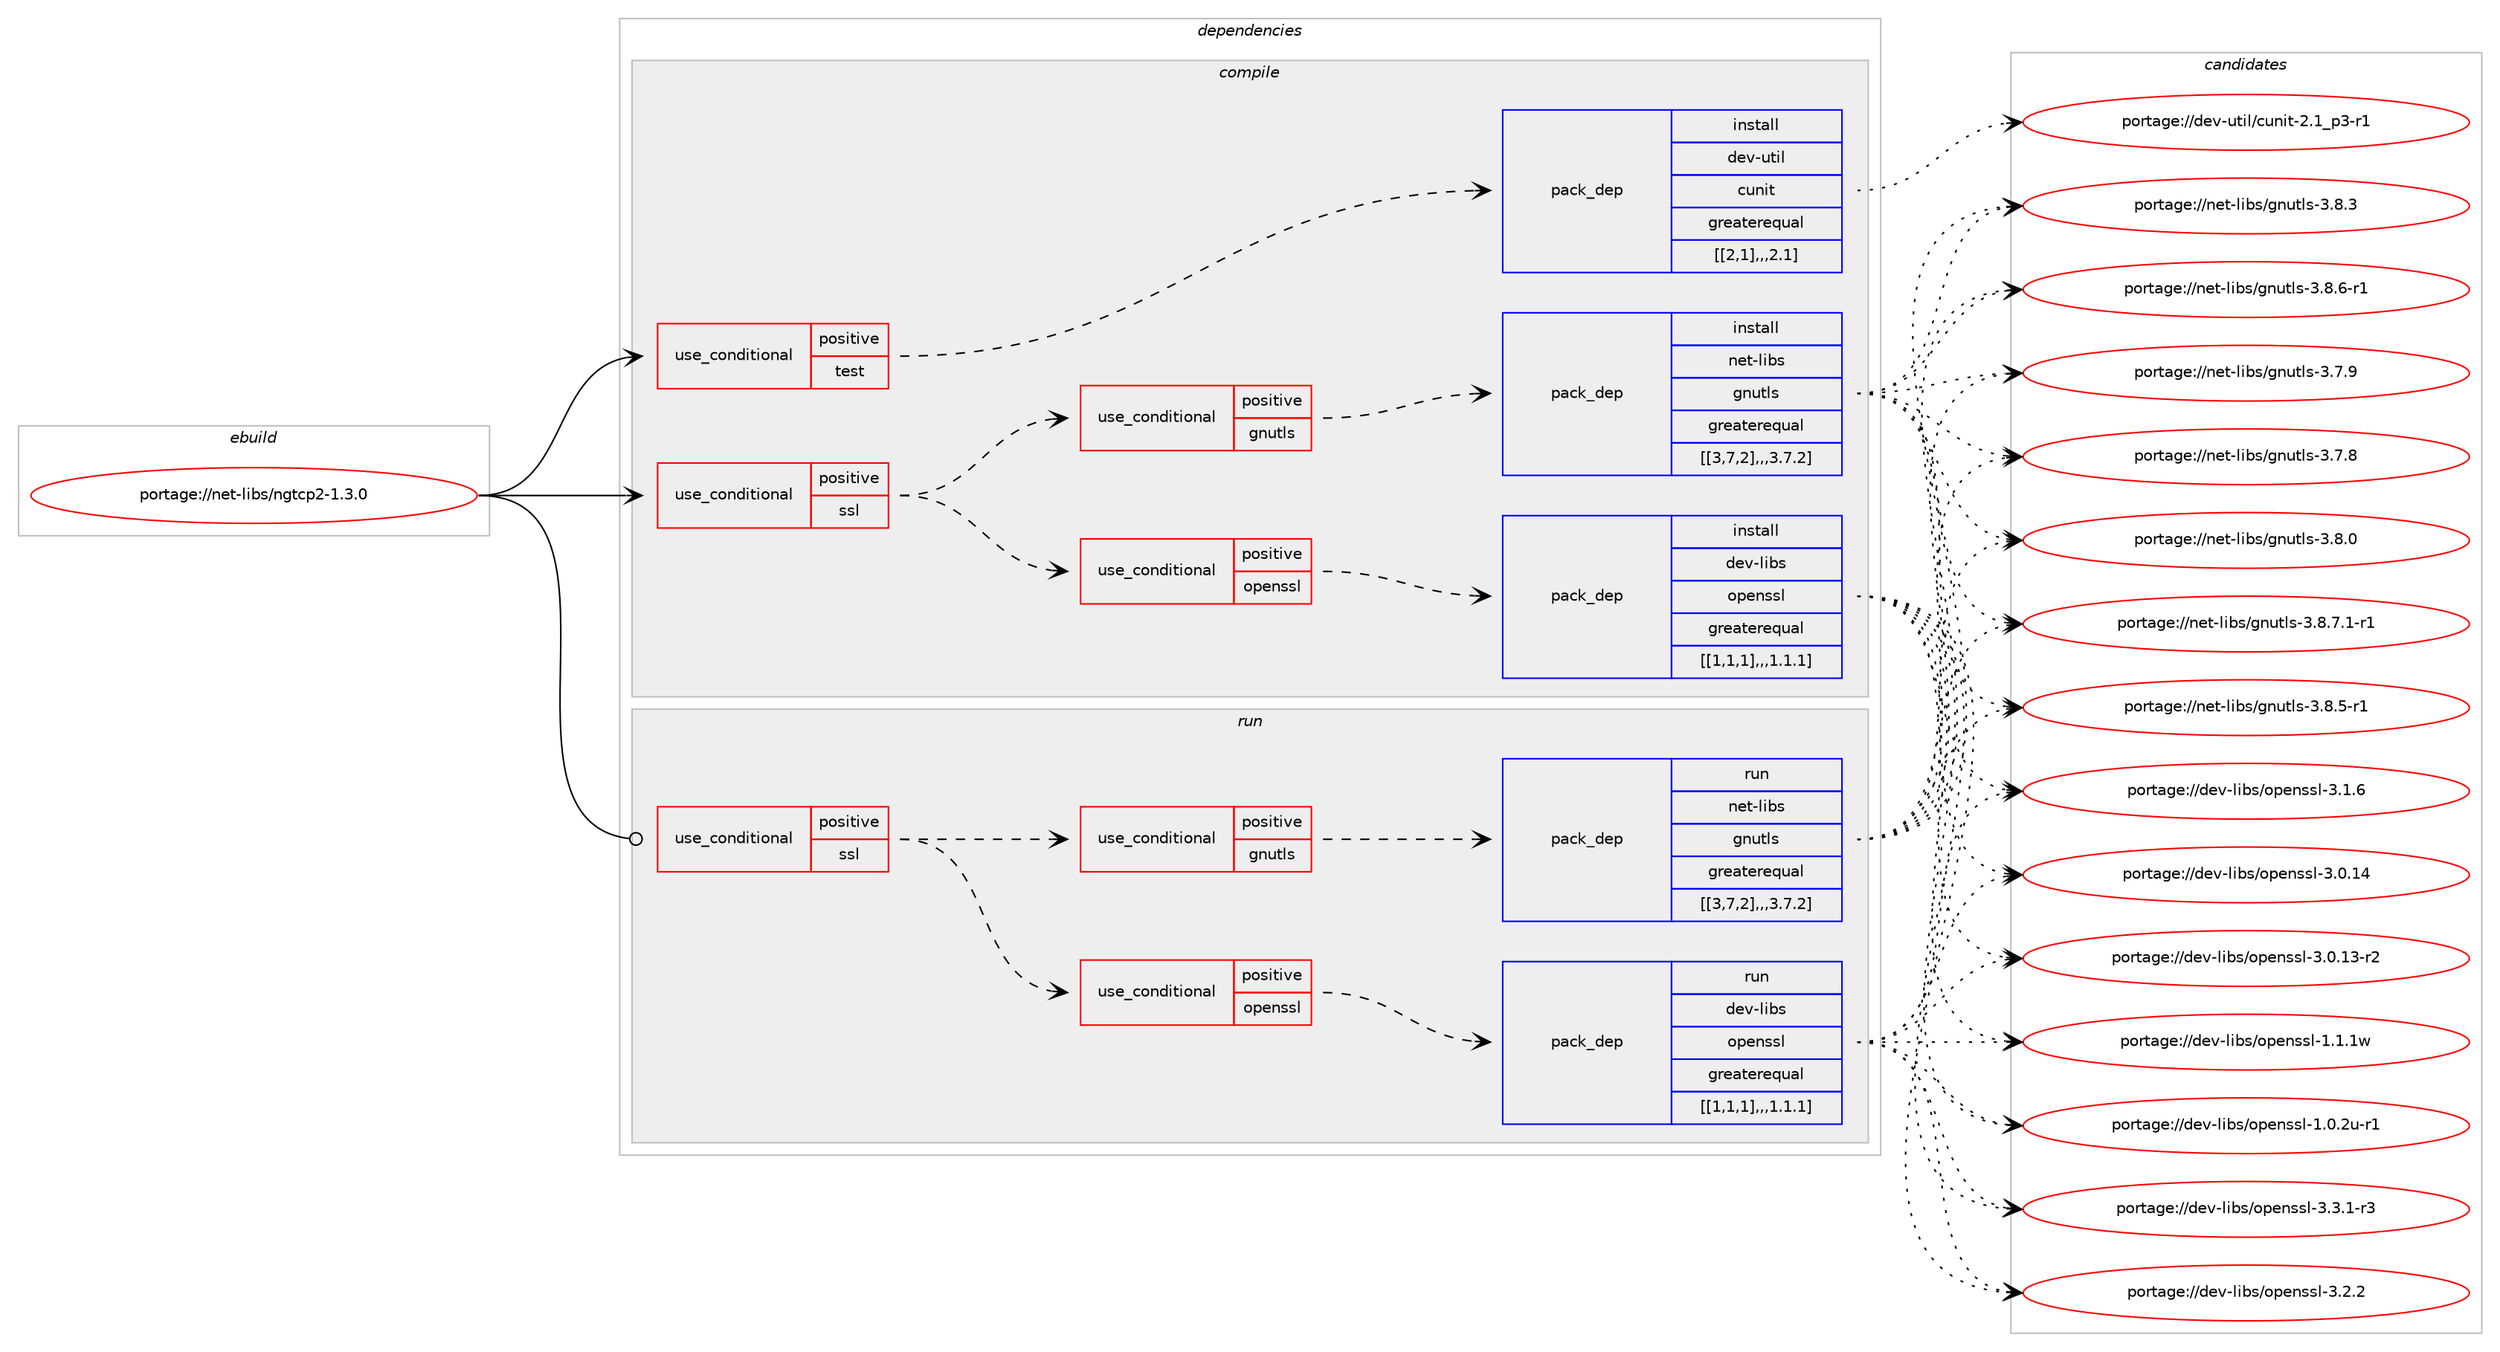 digraph prolog {

# *************
# Graph options
# *************

newrank=true;
concentrate=true;
compound=true;
graph [rankdir=LR,fontname=Helvetica,fontsize=10,ranksep=1.5];#, ranksep=2.5, nodesep=0.2];
edge  [arrowhead=vee];
node  [fontname=Helvetica,fontsize=10];

# **********
# The ebuild
# **********

subgraph cluster_leftcol {
color=gray;
label=<<i>ebuild</i>>;
id [label="portage://net-libs/ngtcp2-1.3.0", color=red, width=4, href="../net-libs/ngtcp2-1.3.0.svg"];
}

# ****************
# The dependencies
# ****************

subgraph cluster_midcol {
color=gray;
label=<<i>dependencies</i>>;
subgraph cluster_compile {
fillcolor="#eeeeee";
style=filled;
label=<<i>compile</i>>;
subgraph cond99056 {
dependency379896 [label=<<TABLE BORDER="0" CELLBORDER="1" CELLSPACING="0" CELLPADDING="4"><TR><TD ROWSPAN="3" CELLPADDING="10">use_conditional</TD></TR><TR><TD>positive</TD></TR><TR><TD>ssl</TD></TR></TABLE>>, shape=none, color=red];
subgraph cond99057 {
dependency379897 [label=<<TABLE BORDER="0" CELLBORDER="1" CELLSPACING="0" CELLPADDING="4"><TR><TD ROWSPAN="3" CELLPADDING="10">use_conditional</TD></TR><TR><TD>positive</TD></TR><TR><TD>gnutls</TD></TR></TABLE>>, shape=none, color=red];
subgraph pack278018 {
dependency379898 [label=<<TABLE BORDER="0" CELLBORDER="1" CELLSPACING="0" CELLPADDING="4" WIDTH="220"><TR><TD ROWSPAN="6" CELLPADDING="30">pack_dep</TD></TR><TR><TD WIDTH="110">install</TD></TR><TR><TD>net-libs</TD></TR><TR><TD>gnutls</TD></TR><TR><TD>greaterequal</TD></TR><TR><TD>[[3,7,2],,,3.7.2]</TD></TR></TABLE>>, shape=none, color=blue];
}
dependency379897:e -> dependency379898:w [weight=20,style="dashed",arrowhead="vee"];
}
dependency379896:e -> dependency379897:w [weight=20,style="dashed",arrowhead="vee"];
subgraph cond99058 {
dependency379899 [label=<<TABLE BORDER="0" CELLBORDER="1" CELLSPACING="0" CELLPADDING="4"><TR><TD ROWSPAN="3" CELLPADDING="10">use_conditional</TD></TR><TR><TD>positive</TD></TR><TR><TD>openssl</TD></TR></TABLE>>, shape=none, color=red];
subgraph pack278019 {
dependency379900 [label=<<TABLE BORDER="0" CELLBORDER="1" CELLSPACING="0" CELLPADDING="4" WIDTH="220"><TR><TD ROWSPAN="6" CELLPADDING="30">pack_dep</TD></TR><TR><TD WIDTH="110">install</TD></TR><TR><TD>dev-libs</TD></TR><TR><TD>openssl</TD></TR><TR><TD>greaterequal</TD></TR><TR><TD>[[1,1,1],,,1.1.1]</TD></TR></TABLE>>, shape=none, color=blue];
}
dependency379899:e -> dependency379900:w [weight=20,style="dashed",arrowhead="vee"];
}
dependency379896:e -> dependency379899:w [weight=20,style="dashed",arrowhead="vee"];
}
id:e -> dependency379896:w [weight=20,style="solid",arrowhead="vee"];
subgraph cond99059 {
dependency379901 [label=<<TABLE BORDER="0" CELLBORDER="1" CELLSPACING="0" CELLPADDING="4"><TR><TD ROWSPAN="3" CELLPADDING="10">use_conditional</TD></TR><TR><TD>positive</TD></TR><TR><TD>test</TD></TR></TABLE>>, shape=none, color=red];
subgraph pack278020 {
dependency379902 [label=<<TABLE BORDER="0" CELLBORDER="1" CELLSPACING="0" CELLPADDING="4" WIDTH="220"><TR><TD ROWSPAN="6" CELLPADDING="30">pack_dep</TD></TR><TR><TD WIDTH="110">install</TD></TR><TR><TD>dev-util</TD></TR><TR><TD>cunit</TD></TR><TR><TD>greaterequal</TD></TR><TR><TD>[[2,1],,,2.1]</TD></TR></TABLE>>, shape=none, color=blue];
}
dependency379901:e -> dependency379902:w [weight=20,style="dashed",arrowhead="vee"];
}
id:e -> dependency379901:w [weight=20,style="solid",arrowhead="vee"];
}
subgraph cluster_compileandrun {
fillcolor="#eeeeee";
style=filled;
label=<<i>compile and run</i>>;
}
subgraph cluster_run {
fillcolor="#eeeeee";
style=filled;
label=<<i>run</i>>;
subgraph cond99060 {
dependency379903 [label=<<TABLE BORDER="0" CELLBORDER="1" CELLSPACING="0" CELLPADDING="4"><TR><TD ROWSPAN="3" CELLPADDING="10">use_conditional</TD></TR><TR><TD>positive</TD></TR><TR><TD>ssl</TD></TR></TABLE>>, shape=none, color=red];
subgraph cond99061 {
dependency379904 [label=<<TABLE BORDER="0" CELLBORDER="1" CELLSPACING="0" CELLPADDING="4"><TR><TD ROWSPAN="3" CELLPADDING="10">use_conditional</TD></TR><TR><TD>positive</TD></TR><TR><TD>gnutls</TD></TR></TABLE>>, shape=none, color=red];
subgraph pack278021 {
dependency379905 [label=<<TABLE BORDER="0" CELLBORDER="1" CELLSPACING="0" CELLPADDING="4" WIDTH="220"><TR><TD ROWSPAN="6" CELLPADDING="30">pack_dep</TD></TR><TR><TD WIDTH="110">run</TD></TR><TR><TD>net-libs</TD></TR><TR><TD>gnutls</TD></TR><TR><TD>greaterequal</TD></TR><TR><TD>[[3,7,2],,,3.7.2]</TD></TR></TABLE>>, shape=none, color=blue];
}
dependency379904:e -> dependency379905:w [weight=20,style="dashed",arrowhead="vee"];
}
dependency379903:e -> dependency379904:w [weight=20,style="dashed",arrowhead="vee"];
subgraph cond99062 {
dependency379906 [label=<<TABLE BORDER="0" CELLBORDER="1" CELLSPACING="0" CELLPADDING="4"><TR><TD ROWSPAN="3" CELLPADDING="10">use_conditional</TD></TR><TR><TD>positive</TD></TR><TR><TD>openssl</TD></TR></TABLE>>, shape=none, color=red];
subgraph pack278022 {
dependency379907 [label=<<TABLE BORDER="0" CELLBORDER="1" CELLSPACING="0" CELLPADDING="4" WIDTH="220"><TR><TD ROWSPAN="6" CELLPADDING="30">pack_dep</TD></TR><TR><TD WIDTH="110">run</TD></TR><TR><TD>dev-libs</TD></TR><TR><TD>openssl</TD></TR><TR><TD>greaterequal</TD></TR><TR><TD>[[1,1,1],,,1.1.1]</TD></TR></TABLE>>, shape=none, color=blue];
}
dependency379906:e -> dependency379907:w [weight=20,style="dashed",arrowhead="vee"];
}
dependency379903:e -> dependency379906:w [weight=20,style="dashed",arrowhead="vee"];
}
id:e -> dependency379903:w [weight=20,style="solid",arrowhead="odot"];
}
}

# **************
# The candidates
# **************

subgraph cluster_choices {
rank=same;
color=gray;
label=<<i>candidates</i>>;

subgraph choice278018 {
color=black;
nodesep=1;
choice11010111645108105981154710311011711610811545514656465546494511449 [label="portage://net-libs/gnutls-3.8.7.1-r1", color=red, width=4,href="../net-libs/gnutls-3.8.7.1-r1.svg"];
choice1101011164510810598115471031101171161081154551465646544511449 [label="portage://net-libs/gnutls-3.8.6-r1", color=red, width=4,href="../net-libs/gnutls-3.8.6-r1.svg"];
choice1101011164510810598115471031101171161081154551465646534511449 [label="portage://net-libs/gnutls-3.8.5-r1", color=red, width=4,href="../net-libs/gnutls-3.8.5-r1.svg"];
choice110101116451081059811547103110117116108115455146564651 [label="portage://net-libs/gnutls-3.8.3", color=red, width=4,href="../net-libs/gnutls-3.8.3.svg"];
choice110101116451081059811547103110117116108115455146564648 [label="portage://net-libs/gnutls-3.8.0", color=red, width=4,href="../net-libs/gnutls-3.8.0.svg"];
choice110101116451081059811547103110117116108115455146554657 [label="portage://net-libs/gnutls-3.7.9", color=red, width=4,href="../net-libs/gnutls-3.7.9.svg"];
choice110101116451081059811547103110117116108115455146554656 [label="portage://net-libs/gnutls-3.7.8", color=red, width=4,href="../net-libs/gnutls-3.7.8.svg"];
dependency379898:e -> choice11010111645108105981154710311011711610811545514656465546494511449:w [style=dotted,weight="100"];
dependency379898:e -> choice1101011164510810598115471031101171161081154551465646544511449:w [style=dotted,weight="100"];
dependency379898:e -> choice1101011164510810598115471031101171161081154551465646534511449:w [style=dotted,weight="100"];
dependency379898:e -> choice110101116451081059811547103110117116108115455146564651:w [style=dotted,weight="100"];
dependency379898:e -> choice110101116451081059811547103110117116108115455146564648:w [style=dotted,weight="100"];
dependency379898:e -> choice110101116451081059811547103110117116108115455146554657:w [style=dotted,weight="100"];
dependency379898:e -> choice110101116451081059811547103110117116108115455146554656:w [style=dotted,weight="100"];
}
subgraph choice278019 {
color=black;
nodesep=1;
choice1001011184510810598115471111121011101151151084551465146494511451 [label="portage://dev-libs/openssl-3.3.1-r3", color=red, width=4,href="../dev-libs/openssl-3.3.1-r3.svg"];
choice100101118451081059811547111112101110115115108455146504650 [label="portage://dev-libs/openssl-3.2.2", color=red, width=4,href="../dev-libs/openssl-3.2.2.svg"];
choice100101118451081059811547111112101110115115108455146494654 [label="portage://dev-libs/openssl-3.1.6", color=red, width=4,href="../dev-libs/openssl-3.1.6.svg"];
choice10010111845108105981154711111210111011511510845514648464952 [label="portage://dev-libs/openssl-3.0.14", color=red, width=4,href="../dev-libs/openssl-3.0.14.svg"];
choice100101118451081059811547111112101110115115108455146484649514511450 [label="portage://dev-libs/openssl-3.0.13-r2", color=red, width=4,href="../dev-libs/openssl-3.0.13-r2.svg"];
choice100101118451081059811547111112101110115115108454946494649119 [label="portage://dev-libs/openssl-1.1.1w", color=red, width=4,href="../dev-libs/openssl-1.1.1w.svg"];
choice1001011184510810598115471111121011101151151084549464846501174511449 [label="portage://dev-libs/openssl-1.0.2u-r1", color=red, width=4,href="../dev-libs/openssl-1.0.2u-r1.svg"];
dependency379900:e -> choice1001011184510810598115471111121011101151151084551465146494511451:w [style=dotted,weight="100"];
dependency379900:e -> choice100101118451081059811547111112101110115115108455146504650:w [style=dotted,weight="100"];
dependency379900:e -> choice100101118451081059811547111112101110115115108455146494654:w [style=dotted,weight="100"];
dependency379900:e -> choice10010111845108105981154711111210111011511510845514648464952:w [style=dotted,weight="100"];
dependency379900:e -> choice100101118451081059811547111112101110115115108455146484649514511450:w [style=dotted,weight="100"];
dependency379900:e -> choice100101118451081059811547111112101110115115108454946494649119:w [style=dotted,weight="100"];
dependency379900:e -> choice1001011184510810598115471111121011101151151084549464846501174511449:w [style=dotted,weight="100"];
}
subgraph choice278020 {
color=black;
nodesep=1;
choice1001011184511711610510847991171101051164550464995112514511449 [label="portage://dev-util/cunit-2.1_p3-r1", color=red, width=4,href="../dev-util/cunit-2.1_p3-r1.svg"];
dependency379902:e -> choice1001011184511711610510847991171101051164550464995112514511449:w [style=dotted,weight="100"];
}
subgraph choice278021 {
color=black;
nodesep=1;
choice11010111645108105981154710311011711610811545514656465546494511449 [label="portage://net-libs/gnutls-3.8.7.1-r1", color=red, width=4,href="../net-libs/gnutls-3.8.7.1-r1.svg"];
choice1101011164510810598115471031101171161081154551465646544511449 [label="portage://net-libs/gnutls-3.8.6-r1", color=red, width=4,href="../net-libs/gnutls-3.8.6-r1.svg"];
choice1101011164510810598115471031101171161081154551465646534511449 [label="portage://net-libs/gnutls-3.8.5-r1", color=red, width=4,href="../net-libs/gnutls-3.8.5-r1.svg"];
choice110101116451081059811547103110117116108115455146564651 [label="portage://net-libs/gnutls-3.8.3", color=red, width=4,href="../net-libs/gnutls-3.8.3.svg"];
choice110101116451081059811547103110117116108115455146564648 [label="portage://net-libs/gnutls-3.8.0", color=red, width=4,href="../net-libs/gnutls-3.8.0.svg"];
choice110101116451081059811547103110117116108115455146554657 [label="portage://net-libs/gnutls-3.7.9", color=red, width=4,href="../net-libs/gnutls-3.7.9.svg"];
choice110101116451081059811547103110117116108115455146554656 [label="portage://net-libs/gnutls-3.7.8", color=red, width=4,href="../net-libs/gnutls-3.7.8.svg"];
dependency379905:e -> choice11010111645108105981154710311011711610811545514656465546494511449:w [style=dotted,weight="100"];
dependency379905:e -> choice1101011164510810598115471031101171161081154551465646544511449:w [style=dotted,weight="100"];
dependency379905:e -> choice1101011164510810598115471031101171161081154551465646534511449:w [style=dotted,weight="100"];
dependency379905:e -> choice110101116451081059811547103110117116108115455146564651:w [style=dotted,weight="100"];
dependency379905:e -> choice110101116451081059811547103110117116108115455146564648:w [style=dotted,weight="100"];
dependency379905:e -> choice110101116451081059811547103110117116108115455146554657:w [style=dotted,weight="100"];
dependency379905:e -> choice110101116451081059811547103110117116108115455146554656:w [style=dotted,weight="100"];
}
subgraph choice278022 {
color=black;
nodesep=1;
choice1001011184510810598115471111121011101151151084551465146494511451 [label="portage://dev-libs/openssl-3.3.1-r3", color=red, width=4,href="../dev-libs/openssl-3.3.1-r3.svg"];
choice100101118451081059811547111112101110115115108455146504650 [label="portage://dev-libs/openssl-3.2.2", color=red, width=4,href="../dev-libs/openssl-3.2.2.svg"];
choice100101118451081059811547111112101110115115108455146494654 [label="portage://dev-libs/openssl-3.1.6", color=red, width=4,href="../dev-libs/openssl-3.1.6.svg"];
choice10010111845108105981154711111210111011511510845514648464952 [label="portage://dev-libs/openssl-3.0.14", color=red, width=4,href="../dev-libs/openssl-3.0.14.svg"];
choice100101118451081059811547111112101110115115108455146484649514511450 [label="portage://dev-libs/openssl-3.0.13-r2", color=red, width=4,href="../dev-libs/openssl-3.0.13-r2.svg"];
choice100101118451081059811547111112101110115115108454946494649119 [label="portage://dev-libs/openssl-1.1.1w", color=red, width=4,href="../dev-libs/openssl-1.1.1w.svg"];
choice1001011184510810598115471111121011101151151084549464846501174511449 [label="portage://dev-libs/openssl-1.0.2u-r1", color=red, width=4,href="../dev-libs/openssl-1.0.2u-r1.svg"];
dependency379907:e -> choice1001011184510810598115471111121011101151151084551465146494511451:w [style=dotted,weight="100"];
dependency379907:e -> choice100101118451081059811547111112101110115115108455146504650:w [style=dotted,weight="100"];
dependency379907:e -> choice100101118451081059811547111112101110115115108455146494654:w [style=dotted,weight="100"];
dependency379907:e -> choice10010111845108105981154711111210111011511510845514648464952:w [style=dotted,weight="100"];
dependency379907:e -> choice100101118451081059811547111112101110115115108455146484649514511450:w [style=dotted,weight="100"];
dependency379907:e -> choice100101118451081059811547111112101110115115108454946494649119:w [style=dotted,weight="100"];
dependency379907:e -> choice1001011184510810598115471111121011101151151084549464846501174511449:w [style=dotted,weight="100"];
}
}

}
